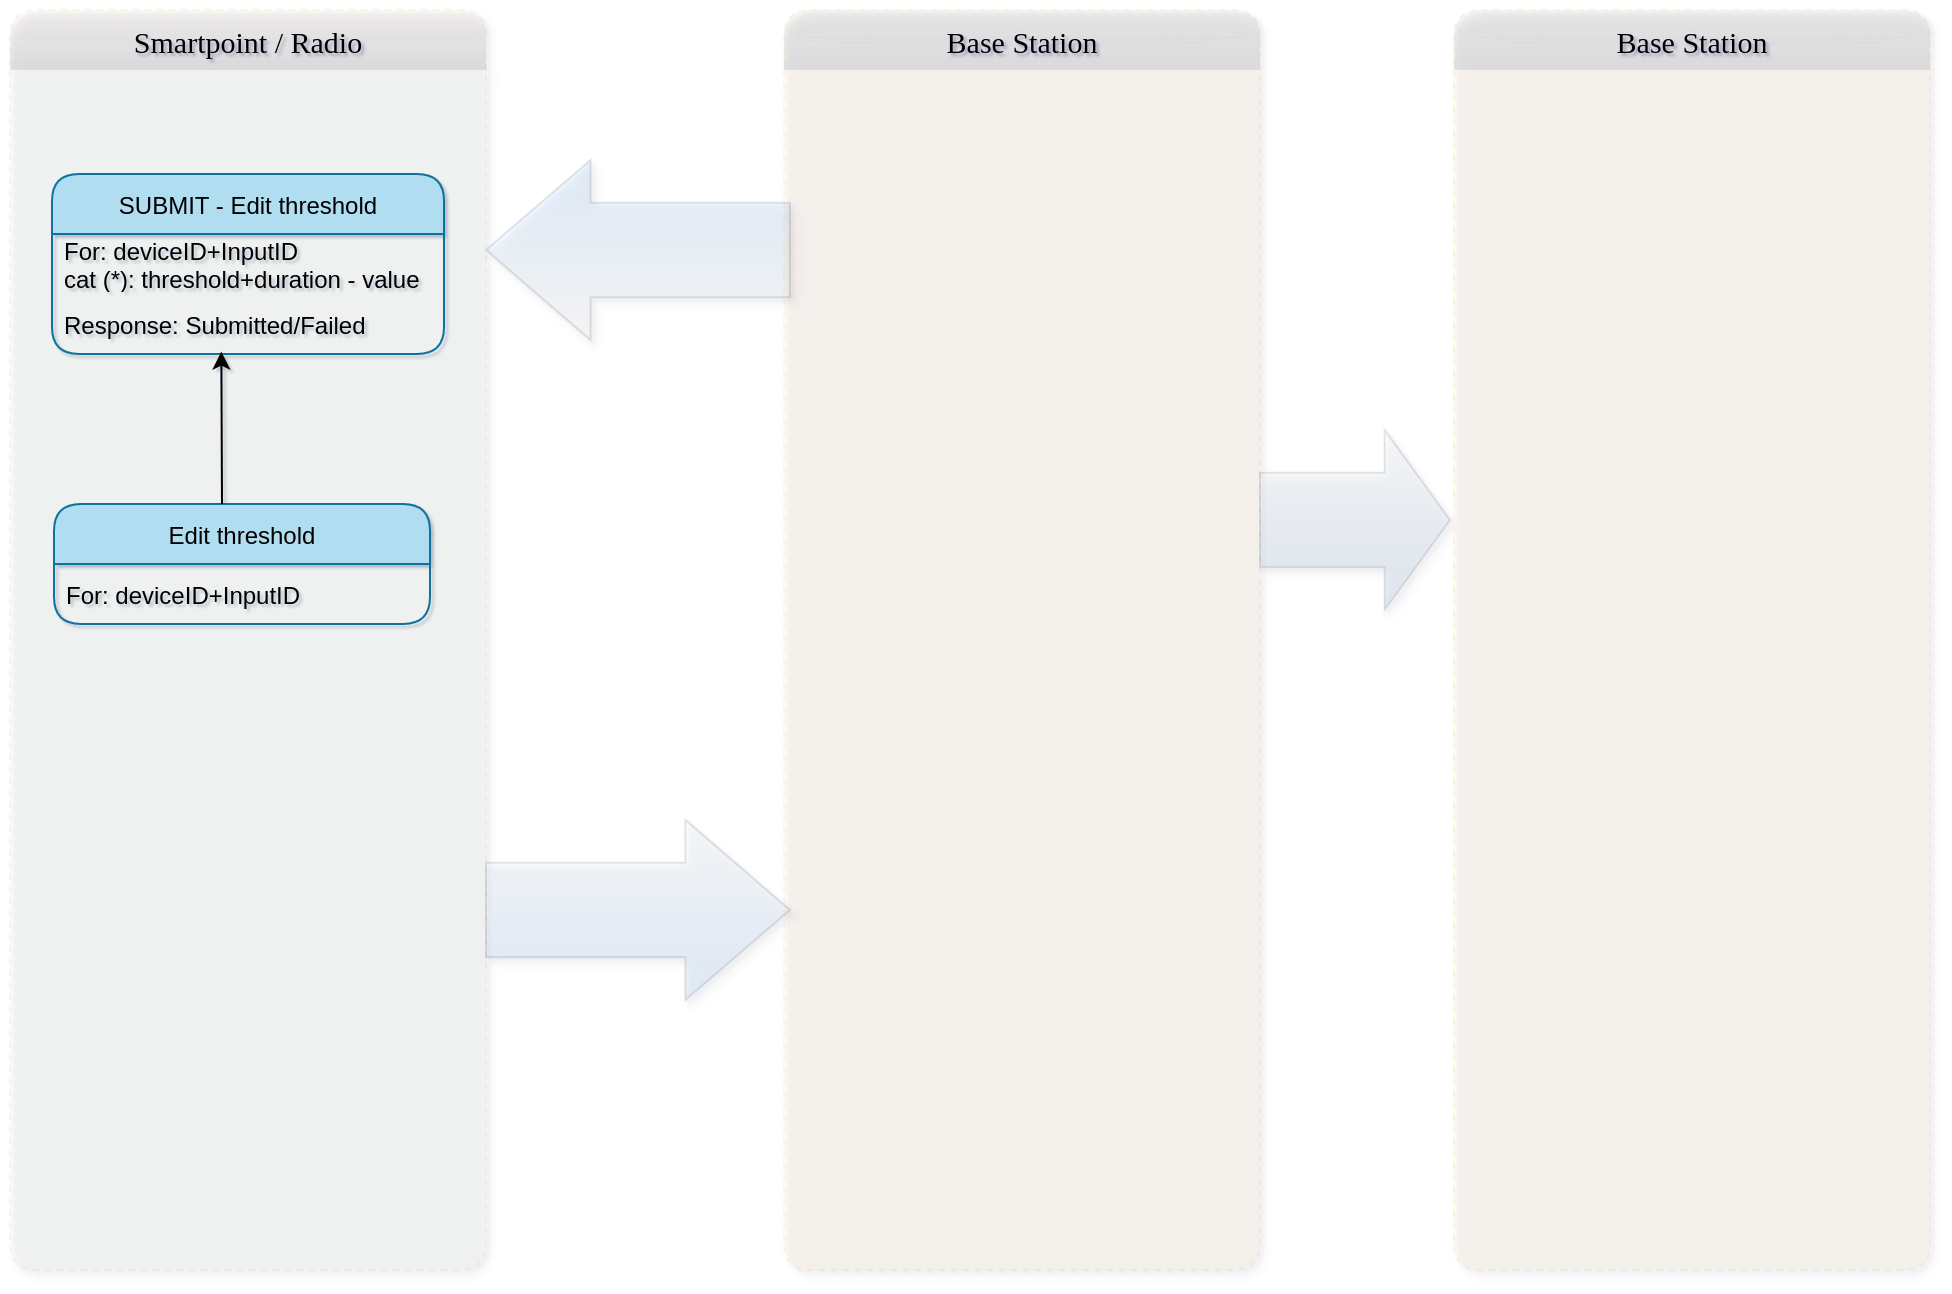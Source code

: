 <mxfile version="22.0.8" type="github">
  <diagram id="UW2Let9FedXbePVIwO7e" name="Page-1">
    <mxGraphModel dx="1448" dy="1305" grid="1" gridSize="15" guides="1" tooltips="1" connect="1" arrows="1" fold="1" page="1" pageScale="1" pageWidth="850" pageHeight="1100" math="0" shadow="1">
      <root>
        <mxCell id="0" />
        <mxCell id="1" parent="0" />
        <mxCell id="GJOkn2DgcXXOF6PlL42Y-1" value="Smartpoint / Radio" style="swimlane;rounded=1;dashed=1;fillColor=#ffe6cc;strokeColor=#d79b00;swimlaneFillColor=#D5E8D4;opacity=10;gradientColor=default;glass=1;shadow=1;swimlaneLine=0;startSize=30;fontSize=15;fontStyle=0;fontFamily=Verdana;" parent="1" vertex="1">
          <mxGeometry x="225" y="135" width="238" height="630" as="geometry" />
        </mxCell>
        <mxCell id="GJOkn2DgcXXOF6PlL42Y-30" value="Edit threshold" style="swimlane;fontStyle=0;childLayout=stackLayout;horizontal=1;startSize=30;horizontalStack=0;resizeParent=1;resizeParentMax=0;resizeLast=0;collapsible=1;marginBottom=0;rounded=1;labelBackgroundColor=none;fillColor=#b1ddf0;strokeColor=#10739e;" parent="GJOkn2DgcXXOF6PlL42Y-1" vertex="1">
          <mxGeometry x="22" y="247" width="188" height="60" as="geometry" />
        </mxCell>
        <mxCell id="GJOkn2DgcXXOF6PlL42Y-31" value="For: deviceID+InputID" style="text;strokeColor=none;fillColor=none;align=left;verticalAlign=middle;spacingLeft=4;spacingRight=4;overflow=hidden;points=[[0,0.5],[1,0.5]];portConstraint=eastwest;rotatable=0;rounded=1;" parent="GJOkn2DgcXXOF6PlL42Y-30" vertex="1">
          <mxGeometry y="30" width="188" height="30" as="geometry" />
        </mxCell>
        <mxCell id="GJOkn2DgcXXOF6PlL42Y-54" value="SUBMIT - Edit threshold" style="swimlane;fontStyle=0;childLayout=stackLayout;horizontal=1;startSize=30;horizontalStack=0;resizeParent=1;resizeParentMax=0;resizeLast=0;collapsible=1;marginBottom=0;rounded=1;labelBackgroundColor=none;fillColor=#b1ddf0;strokeColor=#10739e;" parent="GJOkn2DgcXXOF6PlL42Y-1" vertex="1">
          <mxGeometry x="21" y="82" width="196" height="90" as="geometry" />
        </mxCell>
        <mxCell id="GJOkn2DgcXXOF6PlL42Y-55" value="For: deviceID+InputID&#xa;cat (*): threshold+duration - value" style="text;strokeColor=none;fillColor=none;align=left;verticalAlign=middle;spacingLeft=4;spacingRight=4;overflow=hidden;points=[[0,0.5],[1,0.5]];portConstraint=eastwest;rotatable=0;rounded=1;" parent="GJOkn2DgcXXOF6PlL42Y-54" vertex="1">
          <mxGeometry y="30" width="196" height="30" as="geometry" />
        </mxCell>
        <mxCell id="GJOkn2DgcXXOF6PlL42Y-56" value="Response: Submitted/Failed" style="text;strokeColor=none;fillColor=none;align=left;verticalAlign=middle;spacingLeft=4;spacingRight=4;overflow=hidden;points=[[0,0.5],[1,0.5]];portConstraint=eastwest;rotatable=0;rounded=1;" parent="GJOkn2DgcXXOF6PlL42Y-54" vertex="1">
          <mxGeometry y="60" width="196" height="30" as="geometry" />
        </mxCell>
        <mxCell id="GJOkn2DgcXXOF6PlL42Y-58" value="" style="endArrow=classic;html=1;rounded=0;entryX=0.483;entryY=0.96;entryDx=0;entryDy=0;entryPerimeter=0;exitX=0.5;exitY=0;exitDx=0;exitDy=0;" parent="GJOkn2DgcXXOF6PlL42Y-1" edge="1">
          <mxGeometry width="50" height="50" relative="1" as="geometry">
            <mxPoint x="106" y="247" as="sourcePoint" />
            <mxPoint x="105.668" y="170.8" as="targetPoint" />
          </mxGeometry>
        </mxCell>
        <mxCell id="AdH4K1TgIiBWA7QRcjIa-1" value="Base Station" style="swimlane;rounded=1;dashed=1;fillColor=#C2AF9B;strokeColor=#d79b00;swimlaneFillColor=#FFD2AB;opacity=10;glass=1;shadow=1;swimlaneLine=0;startSize=30;fontSize=15;fontStyle=0;fontFamily=Verdana;gradientColor=default;" vertex="1" parent="1">
          <mxGeometry x="612" y="135" width="238" height="630" as="geometry" />
        </mxCell>
        <mxCell id="AdH4K1TgIiBWA7QRcjIa-15" value="" style="shape=singleArrow;whiteSpace=wrap;html=1;shadow=1;gradientColor=#3399FF;opacity=10;arrowWidth=0.525;arrowSize=0.344;" vertex="1" parent="1">
          <mxGeometry x="463" y="540" width="152" height="90" as="geometry" />
        </mxCell>
        <mxCell id="AdH4K1TgIiBWA7QRcjIa-20" value="" style="shape=singleArrow;whiteSpace=wrap;html=1;shadow=1;gradientColor=#3399FF;opacity=10;arrowWidth=0.525;arrowSize=0.344;rotation=-180;" vertex="1" parent="1">
          <mxGeometry x="463" y="210" width="152" height="90" as="geometry" />
        </mxCell>
        <mxCell id="AdH4K1TgIiBWA7QRcjIa-21" value="" style="shape=singleArrow;whiteSpace=wrap;html=1;shadow=1;gradientColor=#2776C4;opacity=10;arrowWidth=0.525;arrowSize=0.344;" vertex="1" parent="1">
          <mxGeometry x="850" y="345" width="95" height="90" as="geometry" />
        </mxCell>
        <mxCell id="AdH4K1TgIiBWA7QRcjIa-23" value="Base Station" style="swimlane;rounded=1;dashed=1;fillColor=#C2AF9B;strokeColor=#d79b00;swimlaneFillColor=#FFD2AB;opacity=10;glass=1;shadow=1;swimlaneLine=0;startSize=30;fontSize=15;fontStyle=0;fontFamily=Verdana;gradientColor=default;" vertex="1" parent="1">
          <mxGeometry x="947" y="135" width="238" height="630" as="geometry" />
        </mxCell>
      </root>
    </mxGraphModel>
  </diagram>
</mxfile>
